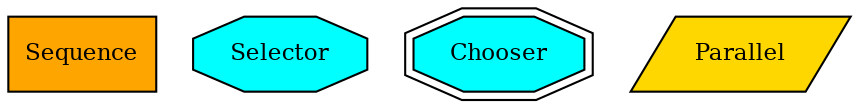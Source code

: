 digraph selector {
graph [fontname="times-roman"];
node [fontname="times-roman"];
edge [fontname="times-roman"];
Sequence [fontcolor=black, shape=box, fontsize=11, style=filled, fillcolor=orange];
Selector [fontcolor=black, shape=octagon, fontsize=11, style=filled, fillcolor=cyan];
Chooser [fontcolor=black, shape=doubleoctagon, fontsize=11, style=filled, fillcolor=cyan];
Parallel [fontcolor=black, shape=parallelogram, fontsize=11, style=filled, fillcolor=gold];
}
